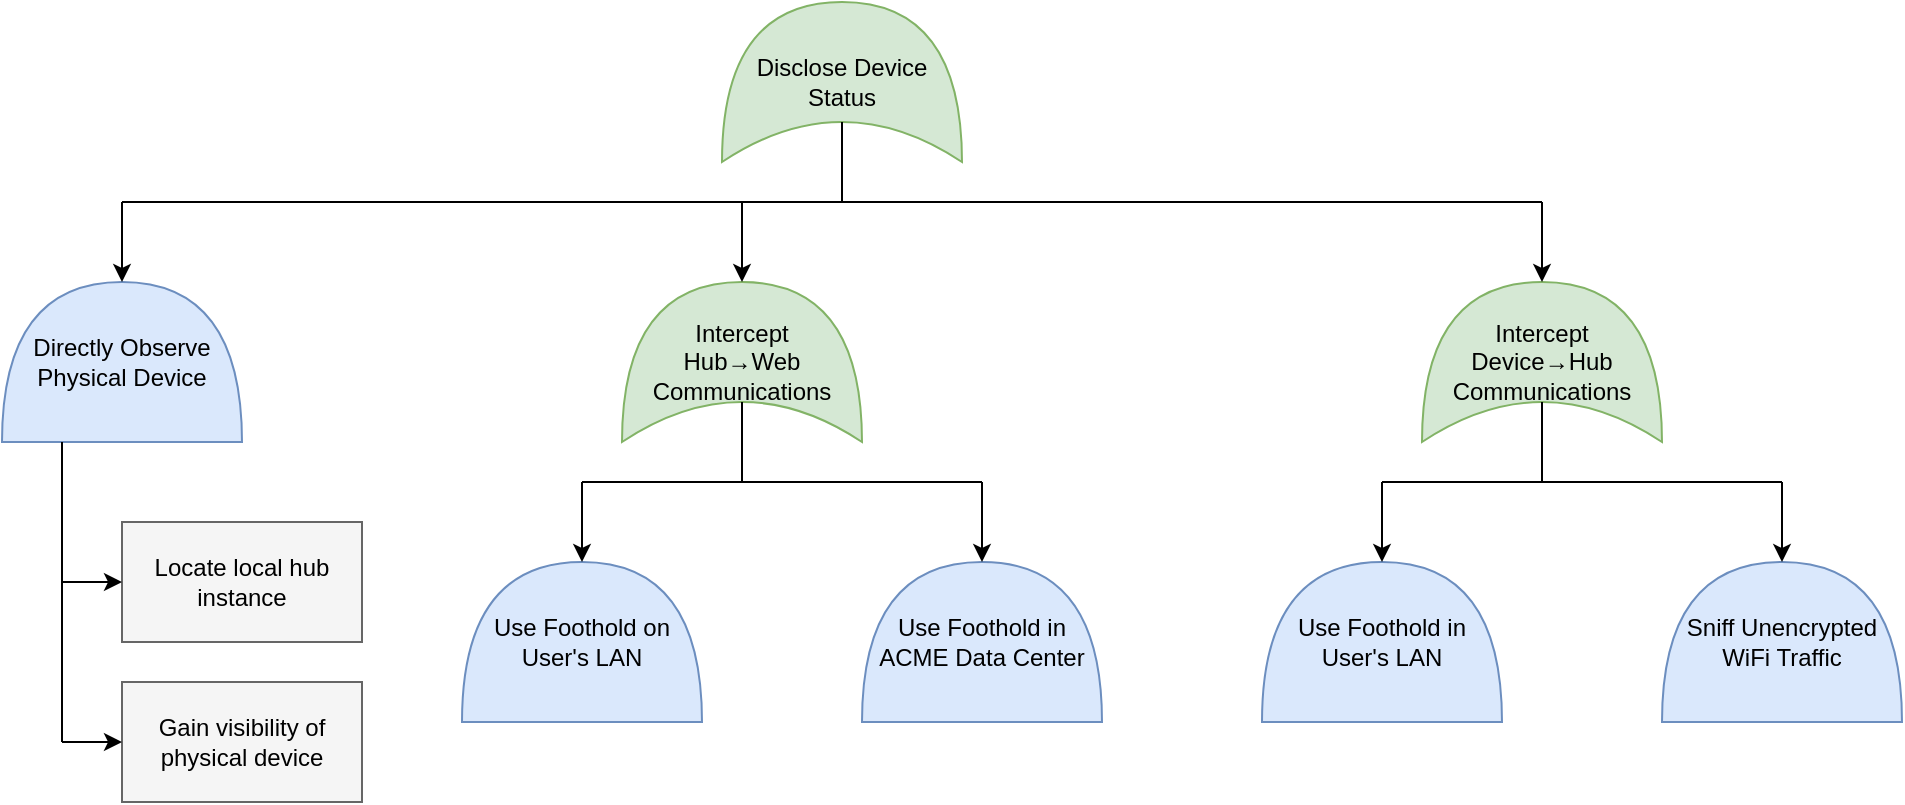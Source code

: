 <mxfile version="11.3.0" type="device" pages="1"><diagram id="2neCZO1XrC8-IKCYFb0F" name="Page-1"><mxGraphModel dx="1652" dy="560" grid="1" gridSize="10" guides="1" tooltips="1" connect="1" arrows="1" fold="1" page="0" pageScale="1" pageWidth="850" pageHeight="1100" math="0" shadow="0"><root><mxCell id="0"/><mxCell id="1" parent="0"/><mxCell id="PcCRDaLhkMDDwbh5B4F4-1" value="Disclose Device Status" style="shape=xor;whiteSpace=wrap;html=1;fillColor=#d5e8d4;strokeColor=#82b366;direction=north;" vertex="1" parent="1"><mxGeometry x="340" y="80" width="120" height="80" as="geometry"/></mxCell><mxCell id="PcCRDaLhkMDDwbh5B4F4-4" value="" style="endArrow=none;html=1;entryX=0.25;entryY=0.5;entryDx=0;entryDy=0;entryPerimeter=0;" edge="1" parent="1" target="PcCRDaLhkMDDwbh5B4F4-1"><mxGeometry width="50" height="50" relative="1" as="geometry"><mxPoint x="400" y="180" as="sourcePoint"/><mxPoint x="370" y="180" as="targetPoint"/></mxGeometry></mxCell><mxCell id="PcCRDaLhkMDDwbh5B4F4-5" value="" style="endArrow=none;html=1;" edge="1" parent="1"><mxGeometry width="50" height="50" relative="1" as="geometry"><mxPoint x="40" y="180" as="sourcePoint"/><mxPoint x="750" y="180" as="targetPoint"/></mxGeometry></mxCell><mxCell id="PcCRDaLhkMDDwbh5B4F4-6" value="Directly Observe Physical Device" style="shape=or;whiteSpace=wrap;html=1;direction=north;fillColor=#dae8fc;strokeColor=#6c8ebf;" vertex="1" parent="1"><mxGeometry x="-20" y="220" width="120" height="80" as="geometry"/></mxCell><mxCell id="PcCRDaLhkMDDwbh5B4F4-7" value="" style="endArrow=classic;html=1;fontColor=#FF3333;entryX=1;entryY=0.5;entryDx=0;entryDy=0;entryPerimeter=0;" edge="1" parent="1" target="PcCRDaLhkMDDwbh5B4F4-6"><mxGeometry width="50" height="50" relative="1" as="geometry"><mxPoint x="40" y="180" as="sourcePoint"/><mxPoint x="30" y="320" as="targetPoint"/></mxGeometry></mxCell><mxCell id="PcCRDaLhkMDDwbh5B4F4-8" value="Locate local hub instance" style="rounded=0;whiteSpace=wrap;html=1;fillColor=#f5f5f5;strokeColor=#666666;" vertex="1" parent="1"><mxGeometry x="40" y="340" width="120" height="60" as="geometry"/></mxCell><mxCell id="PcCRDaLhkMDDwbh5B4F4-9" value="Gain visibility of physical device" style="rounded=0;whiteSpace=wrap;html=1;fillColor=#f5f5f5;strokeColor=#666666;" vertex="1" parent="1"><mxGeometry x="40" y="420" width="120" height="60" as="geometry"/></mxCell><mxCell id="PcCRDaLhkMDDwbh5B4F4-10" value="" style="endArrow=none;html=1;entryX=0;entryY=0.25;entryDx=0;entryDy=0;entryPerimeter=0;" edge="1" parent="1" target="PcCRDaLhkMDDwbh5B4F4-6"><mxGeometry width="50" height="50" relative="1" as="geometry"><mxPoint x="10" y="450" as="sourcePoint"/><mxPoint y="310" as="targetPoint"/></mxGeometry></mxCell><mxCell id="PcCRDaLhkMDDwbh5B4F4-11" value="" style="endArrow=classic;html=1;fontColor=#FF3333;entryX=0;entryY=0.5;entryDx=0;entryDy=0;" edge="1" parent="1" target="PcCRDaLhkMDDwbh5B4F4-8"><mxGeometry width="50" height="50" relative="1" as="geometry"><mxPoint x="10" y="370" as="sourcePoint"/><mxPoint x="50" y="230.0" as="targetPoint"/></mxGeometry></mxCell><mxCell id="PcCRDaLhkMDDwbh5B4F4-12" value="" style="endArrow=classic;html=1;fontColor=#FF3333;entryX=0;entryY=0.5;entryDx=0;entryDy=0;" edge="1" parent="1" target="PcCRDaLhkMDDwbh5B4F4-9"><mxGeometry width="50" height="50" relative="1" as="geometry"><mxPoint x="10" y="450" as="sourcePoint"/><mxPoint x="50" y="380" as="targetPoint"/></mxGeometry></mxCell><mxCell id="PcCRDaLhkMDDwbh5B4F4-13" value="Intercept&lt;br&gt;Hub&lt;span class=&quot;js-about-item-abstr&quot;&gt;→&lt;/span&gt;Web Communications" style="shape=xor;whiteSpace=wrap;html=1;fillColor=#d5e8d4;strokeColor=#82b366;direction=north;" vertex="1" parent="1"><mxGeometry x="290" y="220" width="120" height="80" as="geometry"/></mxCell><mxCell id="PcCRDaLhkMDDwbh5B4F4-14" value="Intercept&lt;br&gt;Device&lt;span class=&quot;js-about-item-abstr&quot;&gt;→Hub&lt;br&gt;&lt;/span&gt;Communications" style="shape=xor;whiteSpace=wrap;html=1;fillColor=#d5e8d4;strokeColor=#82b366;direction=north;" vertex="1" parent="1"><mxGeometry x="690" y="220" width="120" height="80" as="geometry"/></mxCell><mxCell id="PcCRDaLhkMDDwbh5B4F4-16" value="Use Foothold on&lt;br&gt;User's LAN" style="shape=or;whiteSpace=wrap;html=1;direction=north;fillColor=#dae8fc;strokeColor=#6c8ebf;" vertex="1" parent="1"><mxGeometry x="210" y="360" width="120" height="80" as="geometry"/></mxCell><mxCell id="PcCRDaLhkMDDwbh5B4F4-17" value="Use Foothold in&lt;br&gt;ACME Data Center" style="shape=or;whiteSpace=wrap;html=1;direction=north;fillColor=#dae8fc;strokeColor=#6c8ebf;" vertex="1" parent="1"><mxGeometry x="410" y="360" width="120" height="80" as="geometry"/></mxCell><mxCell id="PcCRDaLhkMDDwbh5B4F4-18" value="Use Foothold in&lt;br&gt;User's LAN" style="shape=or;whiteSpace=wrap;html=1;direction=north;fillColor=#dae8fc;strokeColor=#6c8ebf;" vertex="1" parent="1"><mxGeometry x="610" y="360" width="120" height="80" as="geometry"/></mxCell><mxCell id="PcCRDaLhkMDDwbh5B4F4-19" value="Sniff Unencrypted&lt;br&gt;WiFi Traffic" style="shape=or;whiteSpace=wrap;html=1;direction=north;fillColor=#dae8fc;strokeColor=#6c8ebf;" vertex="1" parent="1"><mxGeometry x="810" y="360" width="120" height="80" as="geometry"/></mxCell><mxCell id="PcCRDaLhkMDDwbh5B4F4-20" value="" style="endArrow=classic;html=1;fontColor=#FF3333;entryX=1;entryY=0.5;entryDx=0;entryDy=0;entryPerimeter=0;" edge="1" parent="1" target="PcCRDaLhkMDDwbh5B4F4-13"><mxGeometry width="50" height="50" relative="1" as="geometry"><mxPoint x="350" y="180" as="sourcePoint"/><mxPoint x="50" y="230.0" as="targetPoint"/></mxGeometry></mxCell><mxCell id="PcCRDaLhkMDDwbh5B4F4-21" value="" style="endArrow=classic;html=1;fontColor=#FF3333;entryX=1;entryY=0.5;entryDx=0;entryDy=0;entryPerimeter=0;" edge="1" parent="1" target="PcCRDaLhkMDDwbh5B4F4-14"><mxGeometry width="50" height="50" relative="1" as="geometry"><mxPoint x="750" y="180" as="sourcePoint"/><mxPoint x="60" y="240.0" as="targetPoint"/></mxGeometry></mxCell><mxCell id="PcCRDaLhkMDDwbh5B4F4-22" value="" style="endArrow=none;html=1;entryX=0.25;entryY=0.5;entryDx=0;entryDy=0;entryPerimeter=0;" edge="1" parent="1" target="PcCRDaLhkMDDwbh5B4F4-13"><mxGeometry width="50" height="50" relative="1" as="geometry"><mxPoint x="350" y="320" as="sourcePoint"/><mxPoint x="360.0" y="310" as="targetPoint"/></mxGeometry></mxCell><mxCell id="PcCRDaLhkMDDwbh5B4F4-23" value="" style="endArrow=none;html=1;entryX=0.25;entryY=0.5;entryDx=0;entryDy=0;entryPerimeter=0;" edge="1" parent="1" target="PcCRDaLhkMDDwbh5B4F4-14"><mxGeometry width="50" height="50" relative="1" as="geometry"><mxPoint x="750" y="320" as="sourcePoint"/><mxPoint x="360.0" y="290" as="targetPoint"/></mxGeometry></mxCell><mxCell id="PcCRDaLhkMDDwbh5B4F4-24" value="" style="endArrow=none;html=1;" edge="1" parent="1"><mxGeometry width="50" height="50" relative="1" as="geometry"><mxPoint x="270" y="320" as="sourcePoint"/><mxPoint x="470" y="320" as="targetPoint"/></mxGeometry></mxCell><mxCell id="PcCRDaLhkMDDwbh5B4F4-25" value="" style="endArrow=none;html=1;" edge="1" parent="1"><mxGeometry width="50" height="50" relative="1" as="geometry"><mxPoint x="670" y="320" as="sourcePoint"/><mxPoint x="870" y="320" as="targetPoint"/></mxGeometry></mxCell><mxCell id="PcCRDaLhkMDDwbh5B4F4-26" value="" style="endArrow=classic;html=1;fontColor=#FF3333;entryX=1;entryY=0.5;entryDx=0;entryDy=0;entryPerimeter=0;" edge="1" parent="1" target="PcCRDaLhkMDDwbh5B4F4-16"><mxGeometry width="50" height="50" relative="1" as="geometry"><mxPoint x="270" y="320" as="sourcePoint"/><mxPoint x="360" y="230" as="targetPoint"/></mxGeometry></mxCell><mxCell id="PcCRDaLhkMDDwbh5B4F4-27" value="" style="endArrow=classic;html=1;fontColor=#FF3333;entryX=1;entryY=0.5;entryDx=0;entryDy=0;entryPerimeter=0;" edge="1" parent="1" target="PcCRDaLhkMDDwbh5B4F4-17"><mxGeometry width="50" height="50" relative="1" as="geometry"><mxPoint x="470" y="320" as="sourcePoint"/><mxPoint x="470" y="360" as="targetPoint"/></mxGeometry></mxCell><mxCell id="PcCRDaLhkMDDwbh5B4F4-28" value="" style="endArrow=classic;html=1;fontColor=#FF3333;entryX=1;entryY=0.5;entryDx=0;entryDy=0;entryPerimeter=0;" edge="1" parent="1" target="PcCRDaLhkMDDwbh5B4F4-18"><mxGeometry width="50" height="50" relative="1" as="geometry"><mxPoint x="670" y="320" as="sourcePoint"/><mxPoint x="670" y="360" as="targetPoint"/></mxGeometry></mxCell><mxCell id="PcCRDaLhkMDDwbh5B4F4-29" value="" style="endArrow=classic;html=1;fontColor=#FF3333;entryX=1;entryY=0.5;entryDx=0;entryDy=0;entryPerimeter=0;" edge="1" parent="1" target="PcCRDaLhkMDDwbh5B4F4-19"><mxGeometry width="50" height="50" relative="1" as="geometry"><mxPoint x="870" y="320" as="sourcePoint"/><mxPoint x="300" y="390" as="targetPoint"/></mxGeometry></mxCell></root></mxGraphModel></diagram></mxfile>